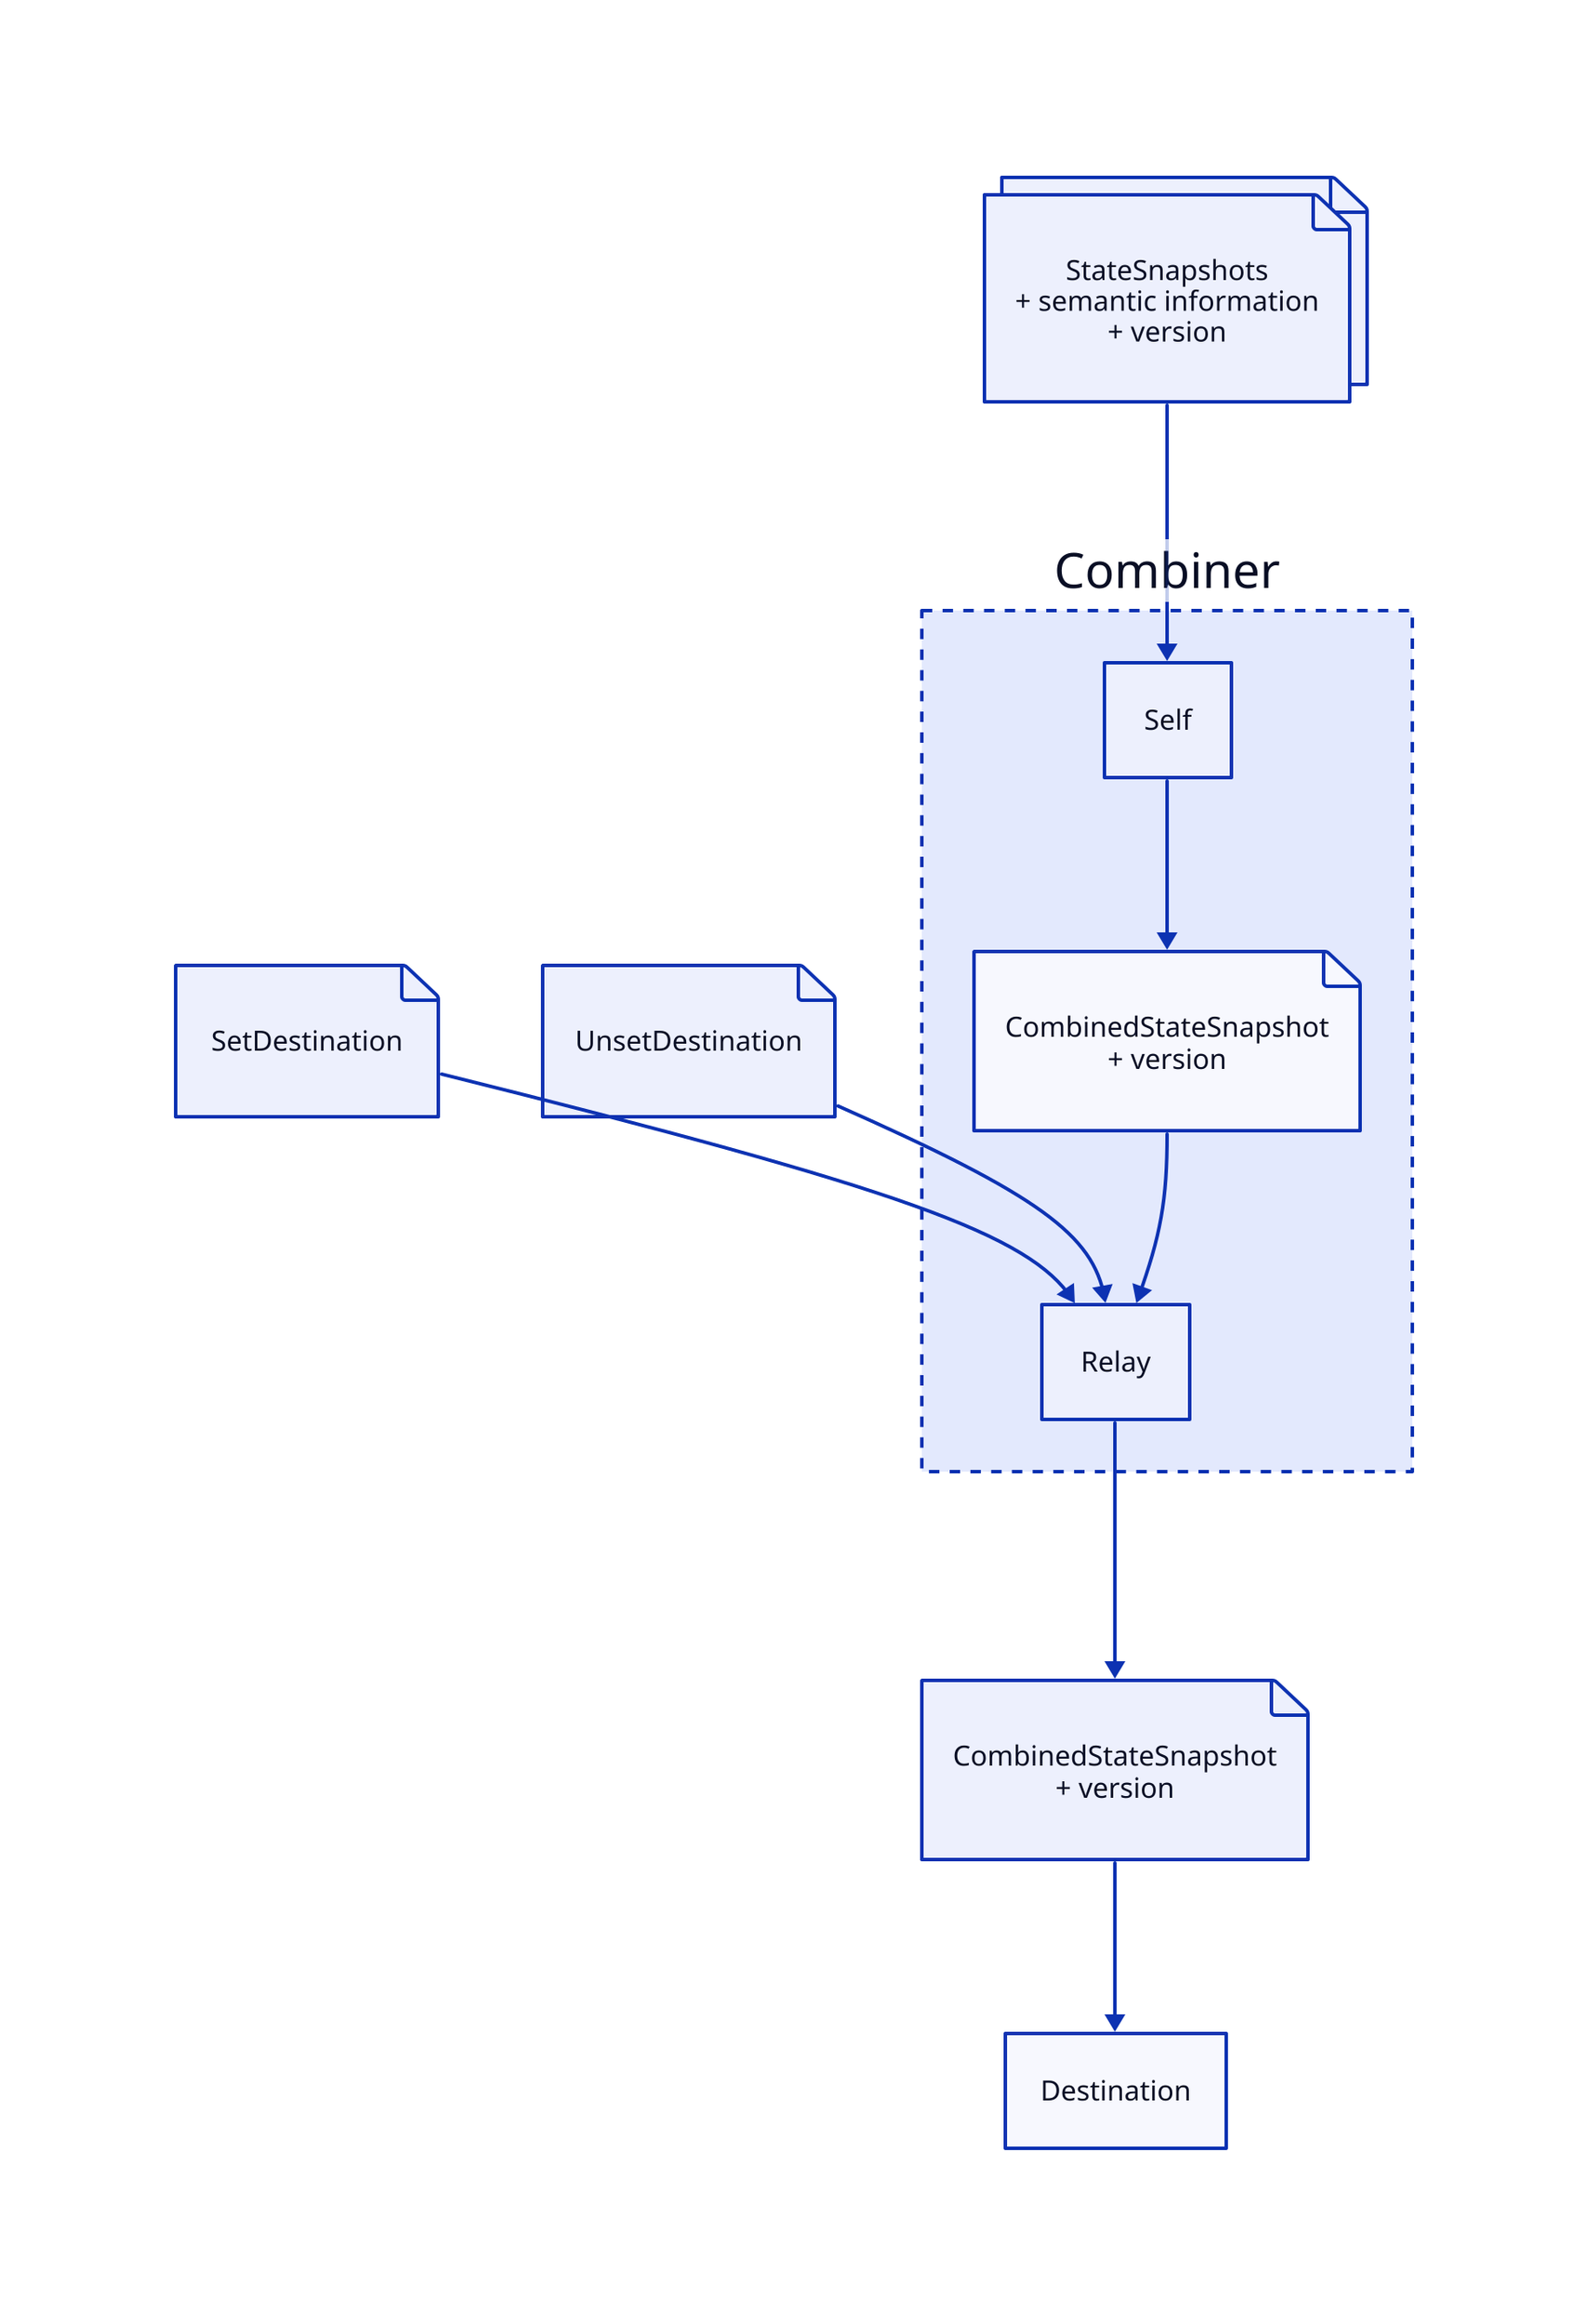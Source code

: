 classes: {
  composition: {
    style.stroke-dash: 3
  }
}

# Input messages
SetDestination: {
  shape: page
}
SetDestination -> Combiner.Relay
StateSnapshots: StateSnapshots\n+ semantic information\n+ version {
  shape: page
  style.multiple: true
}
StateSnapshots -> Combiner.Self
UnsetDestination: {
  shape: page
}
UnsetDestination -> Combiner.Relay

# Main actor
Combiner: {
  class: composition

  # Internal actors
  Relay
  Self

  CombinedStateSnapshot: CombinedStateSnapshot\n+ version {
    shape: page
  }
  Self -> CombinedStateSnapshot -> Relay
}

# Output messages
OutputSnapshot: CombinedStateSnapshot\n+ version {
  shape: page
}
Combiner.Relay -> OutputSnapshot -> Destination

# Environment actors
Destination
